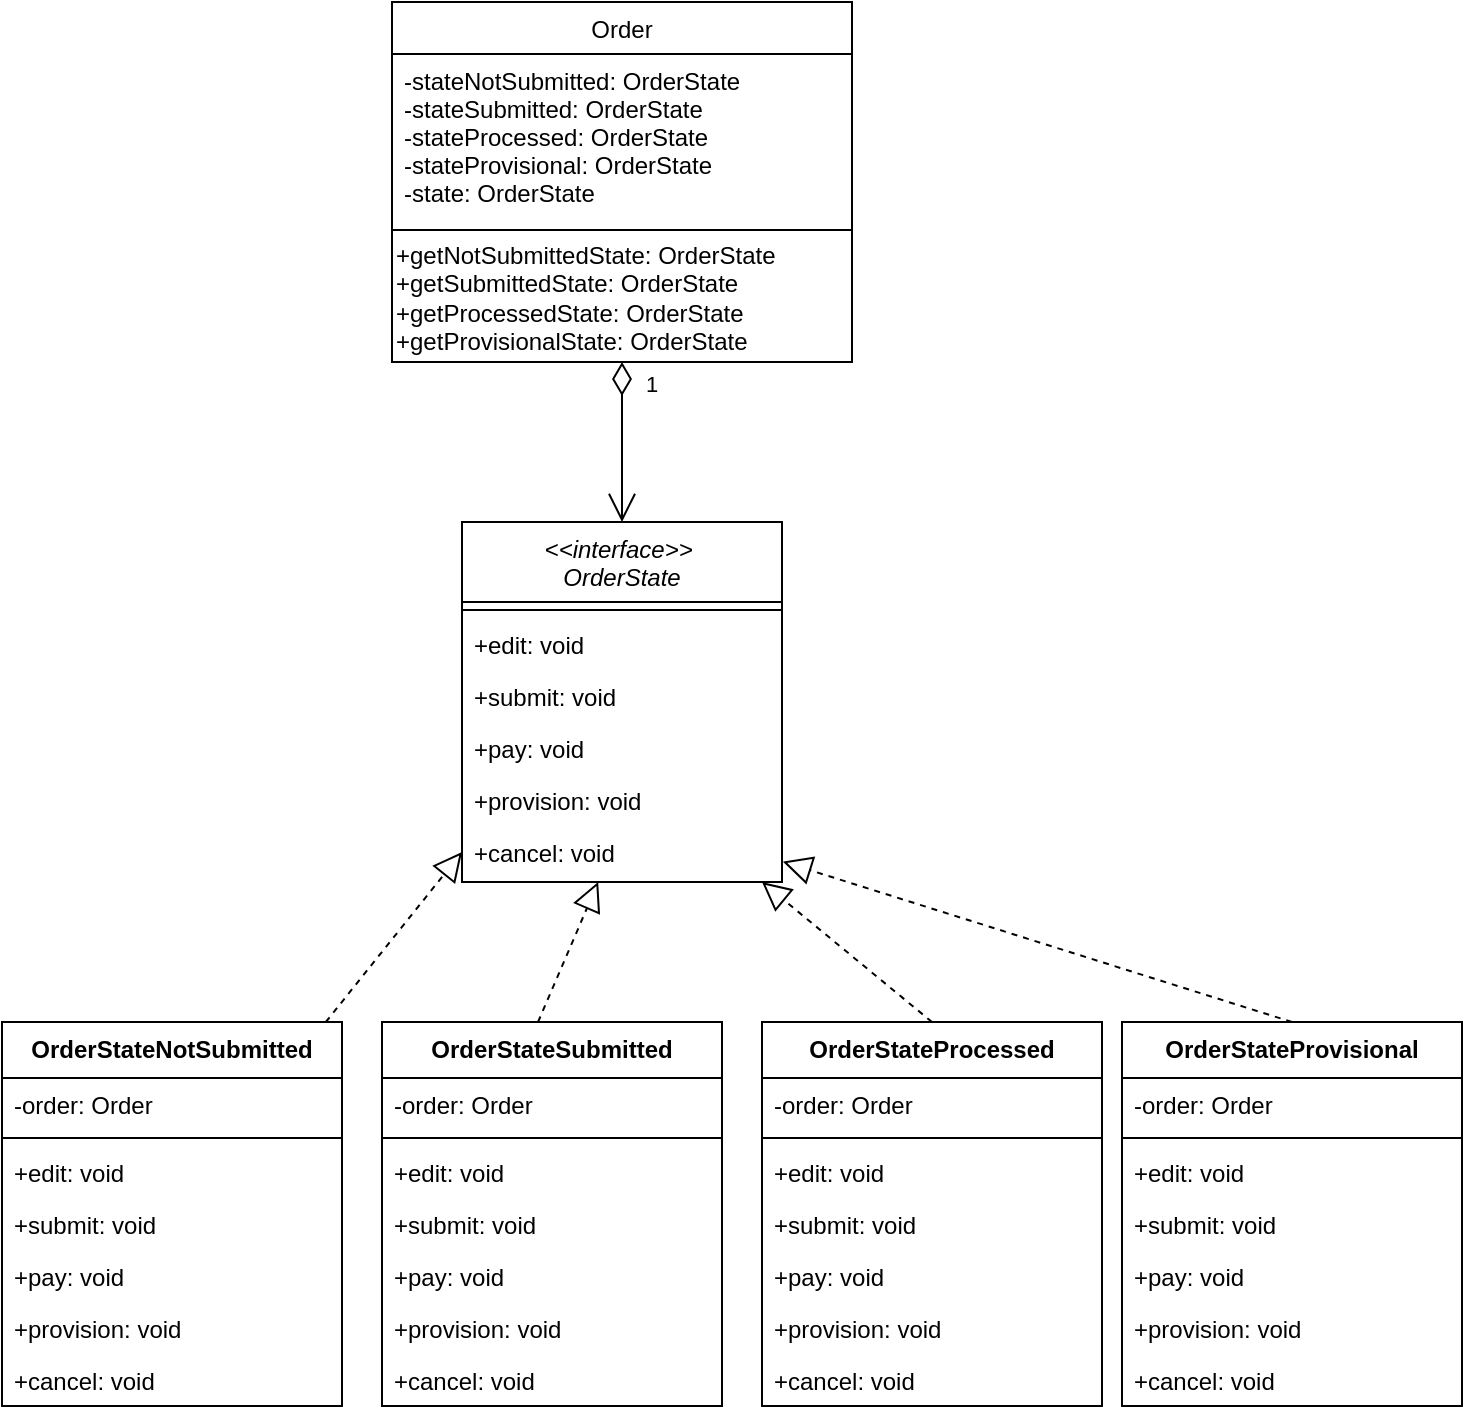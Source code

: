 <mxfile version="14.6.13" type="device"><diagram id="C5RBs43oDa-KdzZeNtuy" name="Page-1"><mxGraphModel dx="1422" dy="832" grid="1" gridSize="10" guides="1" tooltips="1" connect="1" arrows="1" fold="1" page="1" pageScale="1" pageWidth="827" pageHeight="1169" math="0" shadow="0"><root><mxCell id="WIyWlLk6GJQsqaUBKTNV-0"/><mxCell id="WIyWlLk6GJQsqaUBKTNV-1" parent="WIyWlLk6GJQsqaUBKTNV-0"/><mxCell id="zkfFHV4jXpPFQw0GAbJ--6" value="&lt;&lt;interface&gt;&gt; &#10;OrderState" style="swimlane;fontStyle=2;align=center;verticalAlign=top;childLayout=stackLayout;horizontal=1;startSize=40;horizontalStack=0;resizeParent=1;resizeLast=0;collapsible=1;marginBottom=0;rounded=0;shadow=0;strokeWidth=1;" parent="WIyWlLk6GJQsqaUBKTNV-1" vertex="1"><mxGeometry x="320" y="270" width="160" height="180" as="geometry"><mxRectangle x="130" y="380" width="160" height="26" as="alternateBounds"/></mxGeometry></mxCell><mxCell id="zkfFHV4jXpPFQw0GAbJ--9" value="" style="line;html=1;strokeWidth=1;align=left;verticalAlign=middle;spacingTop=-1;spacingLeft=3;spacingRight=3;rotatable=0;labelPosition=right;points=[];portConstraint=eastwest;" parent="zkfFHV4jXpPFQw0GAbJ--6" vertex="1"><mxGeometry y="40" width="160" height="8" as="geometry"/></mxCell><mxCell id="zkfFHV4jXpPFQw0GAbJ--11" value="+edit: void" style="text;align=left;verticalAlign=top;spacingLeft=4;spacingRight=4;overflow=hidden;rotatable=0;points=[[0,0.5],[1,0.5]];portConstraint=eastwest;" parent="zkfFHV4jXpPFQw0GAbJ--6" vertex="1"><mxGeometry y="48" width="160" height="26" as="geometry"/></mxCell><mxCell id="tBvmy3z0D-ahyVSdloco-10" value="+submit: void" style="text;align=left;verticalAlign=top;spacingLeft=4;spacingRight=4;overflow=hidden;rotatable=0;points=[[0,0.5],[1,0.5]];portConstraint=eastwest;" vertex="1" parent="zkfFHV4jXpPFQw0GAbJ--6"><mxGeometry y="74" width="160" height="26" as="geometry"/></mxCell><mxCell id="tBvmy3z0D-ahyVSdloco-9" value="+pay: void" style="text;align=left;verticalAlign=top;spacingLeft=4;spacingRight=4;overflow=hidden;rotatable=0;points=[[0,0.5],[1,0.5]];portConstraint=eastwest;" vertex="1" parent="zkfFHV4jXpPFQw0GAbJ--6"><mxGeometry y="100" width="160" height="26" as="geometry"/></mxCell><mxCell id="tBvmy3z0D-ahyVSdloco-11" value="+provision: void" style="text;align=left;verticalAlign=top;spacingLeft=4;spacingRight=4;overflow=hidden;rotatable=0;points=[[0,0.5],[1,0.5]];portConstraint=eastwest;" vertex="1" parent="zkfFHV4jXpPFQw0GAbJ--6"><mxGeometry y="126" width="160" height="26" as="geometry"/></mxCell><mxCell id="tBvmy3z0D-ahyVSdloco-12" value="+cancel: void" style="text;align=left;verticalAlign=top;spacingLeft=4;spacingRight=4;overflow=hidden;rotatable=0;points=[[0,0.5],[1,0.5]];portConstraint=eastwest;" vertex="1" parent="zkfFHV4jXpPFQw0GAbJ--6"><mxGeometry y="152" width="160" height="26" as="geometry"/></mxCell><mxCell id="zkfFHV4jXpPFQw0GAbJ--13" value="Order" style="swimlane;fontStyle=0;align=center;verticalAlign=top;childLayout=stackLayout;horizontal=1;startSize=26;horizontalStack=0;resizeParent=1;resizeLast=0;collapsible=1;marginBottom=0;rounded=0;shadow=0;strokeWidth=1;" parent="WIyWlLk6GJQsqaUBKTNV-1" vertex="1"><mxGeometry x="285" y="10" width="230" height="180" as="geometry"><mxRectangle x="340" y="380" width="170" height="26" as="alternateBounds"/></mxGeometry></mxCell><mxCell id="zkfFHV4jXpPFQw0GAbJ--14" value="-stateNotSubmitted: OrderState&#10;-stateSubmitted: OrderState&#10;-stateProcessed: OrderState&#10;-stateProvisional: OrderState&#10;-state: OrderState" style="text;align=left;verticalAlign=top;spacingLeft=4;spacingRight=4;overflow=hidden;rotatable=0;points=[[0,0.5],[1,0.5]];portConstraint=eastwest;" parent="zkfFHV4jXpPFQw0GAbJ--13" vertex="1"><mxGeometry y="26" width="230" height="84" as="geometry"/></mxCell><mxCell id="zkfFHV4jXpPFQw0GAbJ--15" value="" style="line;html=1;strokeWidth=1;align=left;verticalAlign=middle;spacingTop=-1;spacingLeft=3;spacingRight=3;rotatable=0;labelPosition=right;points=[];portConstraint=eastwest;" parent="zkfFHV4jXpPFQw0GAbJ--13" vertex="1"><mxGeometry y="110" width="230" height="8" as="geometry"/></mxCell><mxCell id="tBvmy3z0D-ahyVSdloco-6" value="+getNotSubmittedState: OrderState&lt;br&gt;+getSubmittedState: OrderState&lt;br&gt;+getProcessedState: OrderState&lt;br&gt;+getProvisionalState: OrderState" style="text;html=1;align=left;verticalAlign=middle;resizable=0;points=[];autosize=1;strokeColor=none;" vertex="1" parent="zkfFHV4jXpPFQw0GAbJ--13"><mxGeometry y="118" width="230" height="60" as="geometry"/></mxCell><mxCell id="tBvmy3z0D-ahyVSdloco-35" value="OrderStateNotSubmitted" style="swimlane;fontStyle=1;align=center;verticalAlign=top;childLayout=stackLayout;horizontal=1;startSize=28;horizontalStack=0;resizeParent=1;resizeParentMax=0;resizeLast=0;collapsible=1;marginBottom=0;" vertex="1" parent="WIyWlLk6GJQsqaUBKTNV-1"><mxGeometry x="90" y="520" width="170" height="192" as="geometry"><mxRectangle x="60" y="462" width="100" height="26" as="alternateBounds"/></mxGeometry></mxCell><mxCell id="tBvmy3z0D-ahyVSdloco-36" value="-order: Order" style="text;strokeColor=none;fillColor=none;align=left;verticalAlign=top;spacingLeft=4;spacingRight=4;overflow=hidden;rotatable=0;points=[[0,0.5],[1,0.5]];portConstraint=eastwest;" vertex="1" parent="tBvmy3z0D-ahyVSdloco-35"><mxGeometry y="28" width="170" height="26" as="geometry"/></mxCell><mxCell id="tBvmy3z0D-ahyVSdloco-37" value="" style="line;strokeWidth=1;fillColor=none;align=left;verticalAlign=middle;spacingTop=-1;spacingLeft=3;spacingRight=3;rotatable=0;labelPosition=right;points=[];portConstraint=eastwest;" vertex="1" parent="tBvmy3z0D-ahyVSdloco-35"><mxGeometry y="54" width="170" height="8" as="geometry"/></mxCell><mxCell id="tBvmy3z0D-ahyVSdloco-38" value="+edit: void" style="text;strokeColor=none;fillColor=none;align=left;verticalAlign=top;spacingLeft=4;spacingRight=4;overflow=hidden;rotatable=0;points=[[0,0.5],[1,0.5]];portConstraint=eastwest;" vertex="1" parent="tBvmy3z0D-ahyVSdloco-35"><mxGeometry y="62" width="170" height="26" as="geometry"/></mxCell><mxCell id="tBvmy3z0D-ahyVSdloco-49" value="+submit: void" style="text;strokeColor=none;fillColor=none;align=left;verticalAlign=top;spacingLeft=4;spacingRight=4;overflow=hidden;rotatable=0;points=[[0,0.5],[1,0.5]];portConstraint=eastwest;" vertex="1" parent="tBvmy3z0D-ahyVSdloco-35"><mxGeometry y="88" width="170" height="26" as="geometry"/></mxCell><mxCell id="tBvmy3z0D-ahyVSdloco-50" value="+pay: void" style="text;strokeColor=none;fillColor=none;align=left;verticalAlign=top;spacingLeft=4;spacingRight=4;overflow=hidden;rotatable=0;points=[[0,0.5],[1,0.5]];portConstraint=eastwest;" vertex="1" parent="tBvmy3z0D-ahyVSdloco-35"><mxGeometry y="114" width="170" height="26" as="geometry"/></mxCell><mxCell id="tBvmy3z0D-ahyVSdloco-51" value="+provision: void" style="text;strokeColor=none;fillColor=none;align=left;verticalAlign=top;spacingLeft=4;spacingRight=4;overflow=hidden;rotatable=0;points=[[0,0.5],[1,0.5]];portConstraint=eastwest;" vertex="1" parent="tBvmy3z0D-ahyVSdloco-35"><mxGeometry y="140" width="170" height="26" as="geometry"/></mxCell><mxCell id="tBvmy3z0D-ahyVSdloco-52" value="+cancel: void" style="text;strokeColor=none;fillColor=none;align=left;verticalAlign=top;spacingLeft=4;spacingRight=4;overflow=hidden;rotatable=0;points=[[0,0.5],[1,0.5]];portConstraint=eastwest;" vertex="1" parent="tBvmy3z0D-ahyVSdloco-35"><mxGeometry y="166" width="170" height="26" as="geometry"/></mxCell><mxCell id="tBvmy3z0D-ahyVSdloco-53" value="OrderStateSubmitted" style="swimlane;fontStyle=1;align=center;verticalAlign=top;childLayout=stackLayout;horizontal=1;startSize=28;horizontalStack=0;resizeParent=1;resizeParentMax=0;resizeLast=0;collapsible=1;marginBottom=0;" vertex="1" parent="WIyWlLk6GJQsqaUBKTNV-1"><mxGeometry x="280" y="520" width="170" height="192" as="geometry"><mxRectangle x="60" y="462" width="100" height="26" as="alternateBounds"/></mxGeometry></mxCell><mxCell id="tBvmy3z0D-ahyVSdloco-54" value="-order: Order" style="text;strokeColor=none;fillColor=none;align=left;verticalAlign=top;spacingLeft=4;spacingRight=4;overflow=hidden;rotatable=0;points=[[0,0.5],[1,0.5]];portConstraint=eastwest;" vertex="1" parent="tBvmy3z0D-ahyVSdloco-53"><mxGeometry y="28" width="170" height="26" as="geometry"/></mxCell><mxCell id="tBvmy3z0D-ahyVSdloco-55" value="" style="line;strokeWidth=1;fillColor=none;align=left;verticalAlign=middle;spacingTop=-1;spacingLeft=3;spacingRight=3;rotatable=0;labelPosition=right;points=[];portConstraint=eastwest;" vertex="1" parent="tBvmy3z0D-ahyVSdloco-53"><mxGeometry y="54" width="170" height="8" as="geometry"/></mxCell><mxCell id="tBvmy3z0D-ahyVSdloco-56" value="+edit: void" style="text;strokeColor=none;fillColor=none;align=left;verticalAlign=top;spacingLeft=4;spacingRight=4;overflow=hidden;rotatable=0;points=[[0,0.5],[1,0.5]];portConstraint=eastwest;" vertex="1" parent="tBvmy3z0D-ahyVSdloco-53"><mxGeometry y="62" width="170" height="26" as="geometry"/></mxCell><mxCell id="tBvmy3z0D-ahyVSdloco-57" value="+submit: void" style="text;strokeColor=none;fillColor=none;align=left;verticalAlign=top;spacingLeft=4;spacingRight=4;overflow=hidden;rotatable=0;points=[[0,0.5],[1,0.5]];portConstraint=eastwest;" vertex="1" parent="tBvmy3z0D-ahyVSdloco-53"><mxGeometry y="88" width="170" height="26" as="geometry"/></mxCell><mxCell id="tBvmy3z0D-ahyVSdloco-58" value="+pay: void" style="text;strokeColor=none;fillColor=none;align=left;verticalAlign=top;spacingLeft=4;spacingRight=4;overflow=hidden;rotatable=0;points=[[0,0.5],[1,0.5]];portConstraint=eastwest;" vertex="1" parent="tBvmy3z0D-ahyVSdloco-53"><mxGeometry y="114" width="170" height="26" as="geometry"/></mxCell><mxCell id="tBvmy3z0D-ahyVSdloco-59" value="+provision: void" style="text;strokeColor=none;fillColor=none;align=left;verticalAlign=top;spacingLeft=4;spacingRight=4;overflow=hidden;rotatable=0;points=[[0,0.5],[1,0.5]];portConstraint=eastwest;" vertex="1" parent="tBvmy3z0D-ahyVSdloco-53"><mxGeometry y="140" width="170" height="26" as="geometry"/></mxCell><mxCell id="tBvmy3z0D-ahyVSdloco-60" value="+cancel: void" style="text;strokeColor=none;fillColor=none;align=left;verticalAlign=top;spacingLeft=4;spacingRight=4;overflow=hidden;rotatable=0;points=[[0,0.5],[1,0.5]];portConstraint=eastwest;" vertex="1" parent="tBvmy3z0D-ahyVSdloco-53"><mxGeometry y="166" width="170" height="26" as="geometry"/></mxCell><mxCell id="tBvmy3z0D-ahyVSdloco-61" value="OrderStateProcessed" style="swimlane;fontStyle=1;align=center;verticalAlign=top;childLayout=stackLayout;horizontal=1;startSize=28;horizontalStack=0;resizeParent=1;resizeParentMax=0;resizeLast=0;collapsible=1;marginBottom=0;" vertex="1" parent="WIyWlLk6GJQsqaUBKTNV-1"><mxGeometry x="470" y="520" width="170" height="192" as="geometry"><mxRectangle x="60" y="462" width="100" height="26" as="alternateBounds"/></mxGeometry></mxCell><mxCell id="tBvmy3z0D-ahyVSdloco-62" value="-order: Order" style="text;strokeColor=none;fillColor=none;align=left;verticalAlign=top;spacingLeft=4;spacingRight=4;overflow=hidden;rotatable=0;points=[[0,0.5],[1,0.5]];portConstraint=eastwest;" vertex="1" parent="tBvmy3z0D-ahyVSdloco-61"><mxGeometry y="28" width="170" height="26" as="geometry"/></mxCell><mxCell id="tBvmy3z0D-ahyVSdloco-63" value="" style="line;strokeWidth=1;fillColor=none;align=left;verticalAlign=middle;spacingTop=-1;spacingLeft=3;spacingRight=3;rotatable=0;labelPosition=right;points=[];portConstraint=eastwest;" vertex="1" parent="tBvmy3z0D-ahyVSdloco-61"><mxGeometry y="54" width="170" height="8" as="geometry"/></mxCell><mxCell id="tBvmy3z0D-ahyVSdloco-64" value="+edit: void" style="text;strokeColor=none;fillColor=none;align=left;verticalAlign=top;spacingLeft=4;spacingRight=4;overflow=hidden;rotatable=0;points=[[0,0.5],[1,0.5]];portConstraint=eastwest;" vertex="1" parent="tBvmy3z0D-ahyVSdloco-61"><mxGeometry y="62" width="170" height="26" as="geometry"/></mxCell><mxCell id="tBvmy3z0D-ahyVSdloco-65" value="+submit: void" style="text;strokeColor=none;fillColor=none;align=left;verticalAlign=top;spacingLeft=4;spacingRight=4;overflow=hidden;rotatable=0;points=[[0,0.5],[1,0.5]];portConstraint=eastwest;" vertex="1" parent="tBvmy3z0D-ahyVSdloco-61"><mxGeometry y="88" width="170" height="26" as="geometry"/></mxCell><mxCell id="tBvmy3z0D-ahyVSdloco-66" value="+pay: void" style="text;strokeColor=none;fillColor=none;align=left;verticalAlign=top;spacingLeft=4;spacingRight=4;overflow=hidden;rotatable=0;points=[[0,0.5],[1,0.5]];portConstraint=eastwest;" vertex="1" parent="tBvmy3z0D-ahyVSdloco-61"><mxGeometry y="114" width="170" height="26" as="geometry"/></mxCell><mxCell id="tBvmy3z0D-ahyVSdloco-67" value="+provision: void" style="text;strokeColor=none;fillColor=none;align=left;verticalAlign=top;spacingLeft=4;spacingRight=4;overflow=hidden;rotatable=0;points=[[0,0.5],[1,0.5]];portConstraint=eastwest;" vertex="1" parent="tBvmy3z0D-ahyVSdloco-61"><mxGeometry y="140" width="170" height="26" as="geometry"/></mxCell><mxCell id="tBvmy3z0D-ahyVSdloco-68" value="+cancel: void" style="text;strokeColor=none;fillColor=none;align=left;verticalAlign=top;spacingLeft=4;spacingRight=4;overflow=hidden;rotatable=0;points=[[0,0.5],[1,0.5]];portConstraint=eastwest;" vertex="1" parent="tBvmy3z0D-ahyVSdloco-61"><mxGeometry y="166" width="170" height="26" as="geometry"/></mxCell><mxCell id="tBvmy3z0D-ahyVSdloco-69" value="OrderStateProvisional" style="swimlane;fontStyle=1;align=center;verticalAlign=top;childLayout=stackLayout;horizontal=1;startSize=28;horizontalStack=0;resizeParent=1;resizeParentMax=0;resizeLast=0;collapsible=1;marginBottom=0;" vertex="1" parent="WIyWlLk6GJQsqaUBKTNV-1"><mxGeometry x="650" y="520" width="170" height="192" as="geometry"><mxRectangle x="60" y="462" width="100" height="26" as="alternateBounds"/></mxGeometry></mxCell><mxCell id="tBvmy3z0D-ahyVSdloco-70" value="-order: Order" style="text;strokeColor=none;fillColor=none;align=left;verticalAlign=top;spacingLeft=4;spacingRight=4;overflow=hidden;rotatable=0;points=[[0,0.5],[1,0.5]];portConstraint=eastwest;" vertex="1" parent="tBvmy3z0D-ahyVSdloco-69"><mxGeometry y="28" width="170" height="26" as="geometry"/></mxCell><mxCell id="tBvmy3z0D-ahyVSdloco-71" value="" style="line;strokeWidth=1;fillColor=none;align=left;verticalAlign=middle;spacingTop=-1;spacingLeft=3;spacingRight=3;rotatable=0;labelPosition=right;points=[];portConstraint=eastwest;" vertex="1" parent="tBvmy3z0D-ahyVSdloco-69"><mxGeometry y="54" width="170" height="8" as="geometry"/></mxCell><mxCell id="tBvmy3z0D-ahyVSdloco-72" value="+edit: void" style="text;strokeColor=none;fillColor=none;align=left;verticalAlign=top;spacingLeft=4;spacingRight=4;overflow=hidden;rotatable=0;points=[[0,0.5],[1,0.5]];portConstraint=eastwest;" vertex="1" parent="tBvmy3z0D-ahyVSdloco-69"><mxGeometry y="62" width="170" height="26" as="geometry"/></mxCell><mxCell id="tBvmy3z0D-ahyVSdloco-73" value="+submit: void" style="text;strokeColor=none;fillColor=none;align=left;verticalAlign=top;spacingLeft=4;spacingRight=4;overflow=hidden;rotatable=0;points=[[0,0.5],[1,0.5]];portConstraint=eastwest;" vertex="1" parent="tBvmy3z0D-ahyVSdloco-69"><mxGeometry y="88" width="170" height="26" as="geometry"/></mxCell><mxCell id="tBvmy3z0D-ahyVSdloco-74" value="+pay: void" style="text;strokeColor=none;fillColor=none;align=left;verticalAlign=top;spacingLeft=4;spacingRight=4;overflow=hidden;rotatable=0;points=[[0,0.5],[1,0.5]];portConstraint=eastwest;" vertex="1" parent="tBvmy3z0D-ahyVSdloco-69"><mxGeometry y="114" width="170" height="26" as="geometry"/></mxCell><mxCell id="tBvmy3z0D-ahyVSdloco-75" value="+provision: void" style="text;strokeColor=none;fillColor=none;align=left;verticalAlign=top;spacingLeft=4;spacingRight=4;overflow=hidden;rotatable=0;points=[[0,0.5],[1,0.5]];portConstraint=eastwest;" vertex="1" parent="tBvmy3z0D-ahyVSdloco-69"><mxGeometry y="140" width="170" height="26" as="geometry"/></mxCell><mxCell id="tBvmy3z0D-ahyVSdloco-76" value="+cancel: void" style="text;strokeColor=none;fillColor=none;align=left;verticalAlign=top;spacingLeft=4;spacingRight=4;overflow=hidden;rotatable=0;points=[[0,0.5],[1,0.5]];portConstraint=eastwest;" vertex="1" parent="tBvmy3z0D-ahyVSdloco-69"><mxGeometry y="166" width="170" height="26" as="geometry"/></mxCell><mxCell id="tBvmy3z0D-ahyVSdloco-84" value="" style="endArrow=block;dashed=1;endFill=0;endSize=12;html=1;entryX=0;entryY=0.5;entryDx=0;entryDy=0;" edge="1" parent="WIyWlLk6GJQsqaUBKTNV-1" source="tBvmy3z0D-ahyVSdloco-35" target="tBvmy3z0D-ahyVSdloco-12"><mxGeometry width="160" relative="1" as="geometry"><mxPoint x="90" y="410" as="sourcePoint"/><mxPoint x="250" y="410" as="targetPoint"/></mxGeometry></mxCell><mxCell id="tBvmy3z0D-ahyVSdloco-85" value="" style="endArrow=block;dashed=1;endFill=0;endSize=12;html=1;entryX=0;entryY=0.5;entryDx=0;entryDy=0;exitX=0.459;exitY=0;exitDx=0;exitDy=0;exitPerimeter=0;" edge="1" parent="WIyWlLk6GJQsqaUBKTNV-1" source="tBvmy3z0D-ahyVSdloco-53"><mxGeometry width="160" relative="1" as="geometry"><mxPoint x="319.996" y="535" as="sourcePoint"/><mxPoint x="388.09" y="450" as="targetPoint"/></mxGeometry></mxCell><mxCell id="tBvmy3z0D-ahyVSdloco-86" value="" style="endArrow=block;dashed=1;endFill=0;endSize=12;html=1;exitX=0.5;exitY=0;exitDx=0;exitDy=0;" edge="1" parent="WIyWlLk6GJQsqaUBKTNV-1" source="tBvmy3z0D-ahyVSdloco-61"><mxGeometry width="160" relative="1" as="geometry"><mxPoint x="271.906" y="540" as="sourcePoint"/><mxPoint x="470" y="450" as="targetPoint"/></mxGeometry></mxCell><mxCell id="tBvmy3z0D-ahyVSdloco-87" value="" style="endArrow=block;dashed=1;endFill=0;endSize=12;html=1;exitX=0.5;exitY=0;exitDx=0;exitDy=0;entryX=1.003;entryY=0.686;entryDx=0;entryDy=0;entryPerimeter=0;" edge="1" parent="WIyWlLk6GJQsqaUBKTNV-1" source="tBvmy3z0D-ahyVSdloco-69" target="tBvmy3z0D-ahyVSdloco-12"><mxGeometry width="160" relative="1" as="geometry"><mxPoint x="281.906" y="550" as="sourcePoint"/><mxPoint x="390" y="450" as="targetPoint"/></mxGeometry></mxCell><mxCell id="tBvmy3z0D-ahyVSdloco-89" value="1" style="endArrow=open;html=1;endSize=12;startArrow=diamondThin;startSize=14;startFill=0;edgeStyle=orthogonalEdgeStyle;align=left;verticalAlign=bottom;entryX=0.5;entryY=0;entryDx=0;entryDy=0;exitX=0.5;exitY=1;exitDx=0;exitDy=0;" edge="1" parent="WIyWlLk6GJQsqaUBKTNV-1" source="zkfFHV4jXpPFQw0GAbJ--13" target="zkfFHV4jXpPFQw0GAbJ--6"><mxGeometry x="-0.5" y="10" relative="1" as="geometry"><mxPoint x="170" y="330" as="sourcePoint"/><mxPoint x="260" y="410" as="targetPoint"/><mxPoint as="offset"/></mxGeometry></mxCell></root></mxGraphModel></diagram></mxfile>
